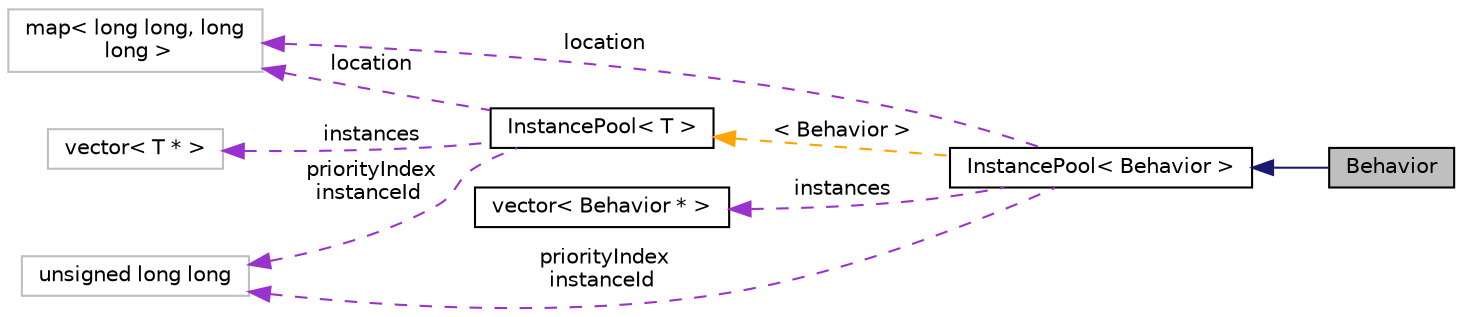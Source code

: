 digraph "Behavior"
{
 // INTERACTIVE_SVG=YES
 // LATEX_PDF_SIZE
  edge [fontname="Helvetica",fontsize="10",labelfontname="Helvetica",labelfontsize="10"];
  node [fontname="Helvetica",fontsize="10",shape=record];
  rankdir="LR";
  Node1 [label="Behavior",height=0.2,width=0.4,color="black", fillcolor="grey75", style="filled", fontcolor="black",tooltip="Logic implemented in the Update method is meant to be implemented by all inheriting classes...."];
  Node2 -> Node1 [dir="back",color="midnightblue",fontsize="10",style="solid",fontname="Helvetica"];
  Node2 [label="InstancePool\< Behavior \>",height=0.2,width=0.4,color="black", fillcolor="white", style="filled",URL="$class_instance_pool.html",tooltip=" "];
  Node3 -> Node2 [dir="back",color="darkorchid3",fontsize="10",style="dashed",label=" priorityIndex\ninstanceId" ,fontname="Helvetica"];
  Node3 [label="unsigned long long",height=0.2,width=0.4,color="grey75", fillcolor="white", style="filled",tooltip=" "];
  Node4 -> Node2 [dir="back",color="darkorchid3",fontsize="10",style="dashed",label=" location" ,fontname="Helvetica"];
  Node4 [label="map\< long long, long\l long \>",height=0.2,width=0.4,color="grey75", fillcolor="white", style="filled",tooltip=" "];
  Node5 -> Node2 [dir="back",color="darkorchid3",fontsize="10",style="dashed",label=" instances" ,fontname="Helvetica"];
  Node5 [label="vector\< Behavior * \>",height=0.2,width=0.4,color="black", fillcolor="white", style="filled",URL="$classstatic_01std_1_1vector_3_01_behavior_01_5_01_4.html",tooltip=" "];
  Node6 -> Node2 [dir="back",color="orange",fontsize="10",style="dashed",label=" \< Behavior \>" ,fontname="Helvetica"];
  Node6 [label="InstancePool\< T \>",height=0.2,width=0.4,color="black", fillcolor="white", style="filled",URL="$class_instance_pool.html",tooltip="Stores all instaces of the inheriting class"];
  Node3 -> Node6 [dir="back",color="darkorchid3",fontsize="10",style="dashed",label=" priorityIndex\ninstanceId" ,fontname="Helvetica"];
  Node4 -> Node6 [dir="back",color="darkorchid3",fontsize="10",style="dashed",label=" location" ,fontname="Helvetica"];
  Node7 -> Node6 [dir="back",color="darkorchid3",fontsize="10",style="dashed",label=" instances" ,fontname="Helvetica"];
  Node7 [label="vector\< T * \>",height=0.2,width=0.4,color="grey75", fillcolor="white", style="filled",tooltip=" "];
}
